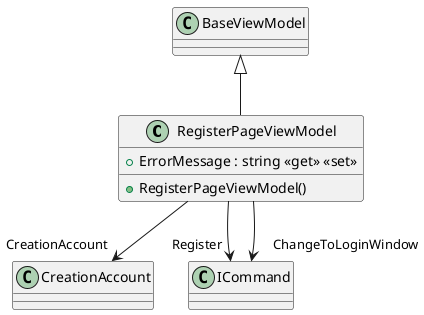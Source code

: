 @startuml
class RegisterPageViewModel {
    + ErrorMessage : string <<get>> <<set>>
    + RegisterPageViewModel()
}
BaseViewModel <|-- RegisterPageViewModel
RegisterPageViewModel --> "CreationAccount" CreationAccount
RegisterPageViewModel --> "Register" ICommand
RegisterPageViewModel --> "ChangeToLoginWindow" ICommand
@enduml
